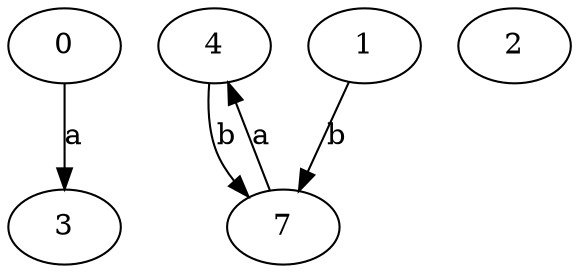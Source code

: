 strict digraph  {
3;
4;
0;
7;
1;
2;
4 -> 7  [label=b];
0 -> 3  [label=a];
7 -> 4  [label=a];
1 -> 7  [label=b];
}
